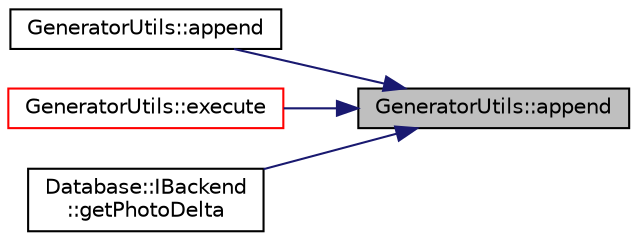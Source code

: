 digraph "GeneratorUtils::append"
{
 // LATEX_PDF_SIZE
  edge [fontname="Helvetica",fontsize="10",labelfontname="Helvetica",labelfontsize="10"];
  node [fontname="Helvetica",fontsize="10",shape=record];
  rankdir="RL";
  Node1 [label="GeneratorUtils::append",height=0.2,width=0.4,color="black", fillcolor="grey75", style="filled", fontcolor="black",tooltip=" "];
  Node1 -> Node2 [dir="back",color="midnightblue",fontsize="10",style="solid",fontname="Helvetica"];
  Node2 [label="GeneratorUtils::append",height=0.2,width=0.4,color="black", fillcolor="white", style="filled",URL="$namespace_generator_utils.html#a0f234225ce851794535232cc42fe3956",tooltip=" "];
  Node1 -> Node3 [dir="back",color="midnightblue",fontsize="10",style="solid",fontname="Helvetica"];
  Node3 [label="GeneratorUtils::execute",height=0.2,width=0.4,color="red", fillcolor="white", style="filled",URL="$namespace_generator_utils.html#a698d3a12fc9b132c821f95e56939d2cd",tooltip=" "];
  Node1 -> Node7 [dir="back",color="midnightblue",fontsize="10",style="solid",fontname="Helvetica"];
  Node7 [label="Database::IBackend\l::getPhotoDelta",height=0.2,width=0.4,color="black", fillcolor="white", style="filled",URL="$struct_database_1_1_i_backend.html#a31bb15f1e53e3166f80cca76fc50f729",tooltip=" "];
}
